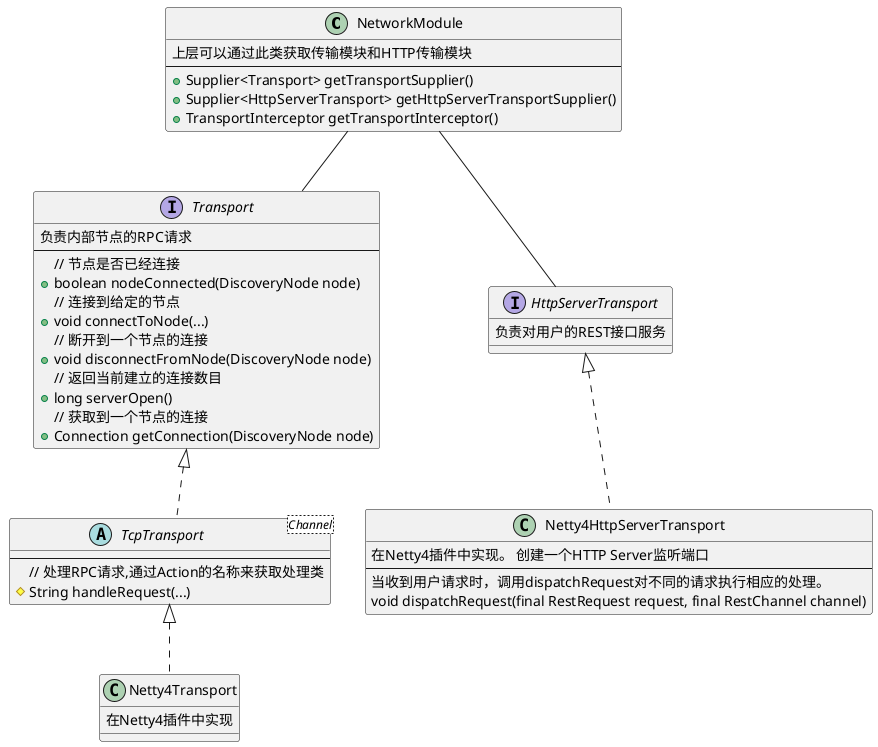 @startuml

class NetworkModule{
    上层可以通过此类获取传输模块和HTTP传输模块
    ---
    +Supplier<Transport> getTransportSupplier()
    +Supplier<HttpServerTransport> getHttpServerTransportSupplier()
    +TransportInterceptor getTransportInterceptor()
}

interface Transport{
    负责内部节点的RPC请求
    ---
    // 节点是否已经连接
    +boolean nodeConnected(DiscoveryNode node)
    // 连接到给定的节点
    +void connectToNode(...)
    // 断开到一个节点的连接
    +void disconnectFromNode(DiscoveryNode node)
    // 返回当前建立的连接数目
    +long serverOpen()
    // 获取到一个节点的连接
    +Connection getConnection(DiscoveryNode node)
}

interface HttpServerTransport{
    负责对用户的REST接口服务
}

abstract class TcpTransport<Channel> implements Transport{
    --
    // 处理RPC请求,通过Action的名称来获取处理类
    #String handleRequest(...)
}

class Netty4Transport implements TcpTransport{
    在Netty4插件中实现
}

class Netty4HttpServerTransport implements HttpServerTransport{
    在Netty4插件中实现。 创建一个HTTP Server监听端口
    ---
    当收到用户请求时，调用dispatchRequest对不同的请求执行相应的处理。
    void dispatchRequest(final RestRequest request, final RestChannel channel)
}

NetworkModule -- Transport
NetworkModule -- HttpServerTransport

@enduml